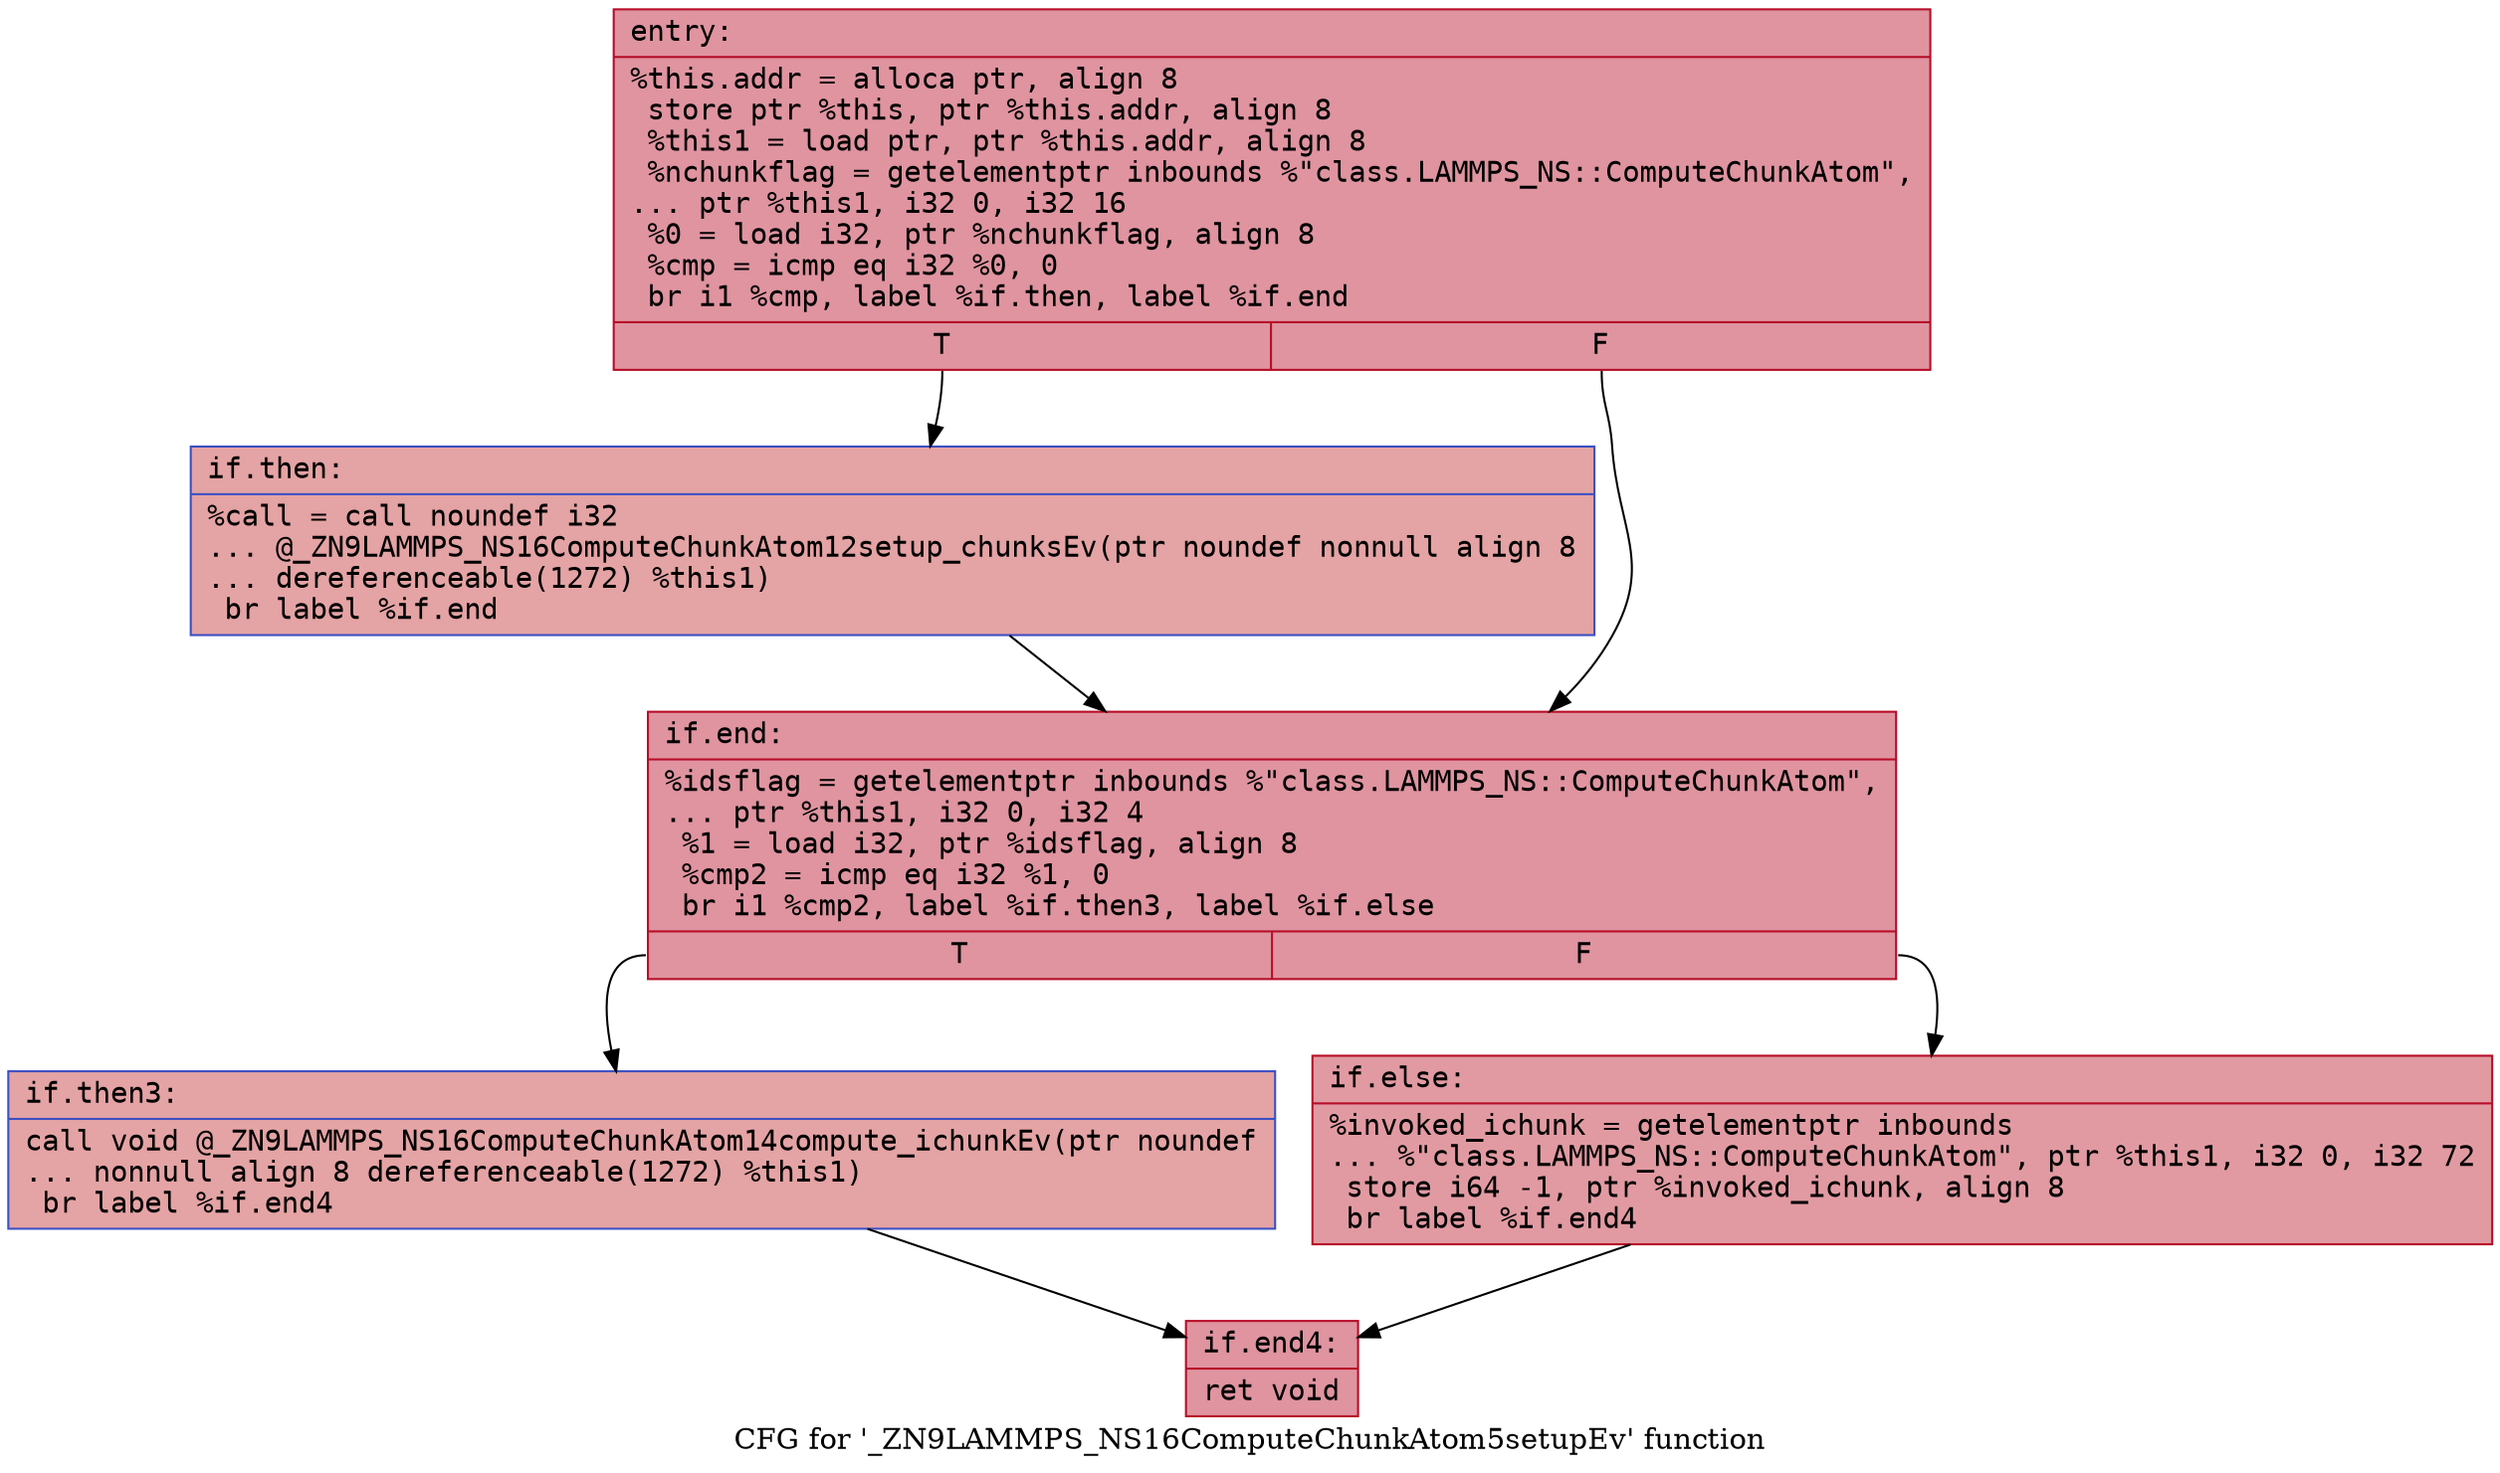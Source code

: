 digraph "CFG for '_ZN9LAMMPS_NS16ComputeChunkAtom5setupEv' function" {
	label="CFG for '_ZN9LAMMPS_NS16ComputeChunkAtom5setupEv' function";

	Node0x56369a7c54c0 [shape=record,color="#b70d28ff", style=filled, fillcolor="#b70d2870" fontname="Courier",label="{entry:\l|  %this.addr = alloca ptr, align 8\l  store ptr %this, ptr %this.addr, align 8\l  %this1 = load ptr, ptr %this.addr, align 8\l  %nchunkflag = getelementptr inbounds %\"class.LAMMPS_NS::ComputeChunkAtom\",\l... ptr %this1, i32 0, i32 16\l  %0 = load i32, ptr %nchunkflag, align 8\l  %cmp = icmp eq i32 %0, 0\l  br i1 %cmp, label %if.then, label %if.end\l|{<s0>T|<s1>F}}"];
	Node0x56369a7c54c0:s0 -> Node0x56369a7c5750[tooltip="entry -> if.then\nProbability 37.50%" ];
	Node0x56369a7c54c0:s1 -> Node0x56369a7c57c0[tooltip="entry -> if.end\nProbability 62.50%" ];
	Node0x56369a7c5750 [shape=record,color="#3d50c3ff", style=filled, fillcolor="#c32e3170" fontname="Courier",label="{if.then:\l|  %call = call noundef i32\l... @_ZN9LAMMPS_NS16ComputeChunkAtom12setup_chunksEv(ptr noundef nonnull align 8\l... dereferenceable(1272) %this1)\l  br label %if.end\l}"];
	Node0x56369a7c5750 -> Node0x56369a7c57c0[tooltip="if.then -> if.end\nProbability 100.00%" ];
	Node0x56369a7c57c0 [shape=record,color="#b70d28ff", style=filled, fillcolor="#b70d2870" fontname="Courier",label="{if.end:\l|  %idsflag = getelementptr inbounds %\"class.LAMMPS_NS::ComputeChunkAtom\",\l... ptr %this1, i32 0, i32 4\l  %1 = load i32, ptr %idsflag, align 8\l  %cmp2 = icmp eq i32 %1, 0\l  br i1 %cmp2, label %if.then3, label %if.else\l|{<s0>T|<s1>F}}"];
	Node0x56369a7c57c0:s0 -> Node0x56369a7c5d70[tooltip="if.end -> if.then3\nProbability 37.50%" ];
	Node0x56369a7c57c0:s1 -> Node0x56369a68fa80[tooltip="if.end -> if.else\nProbability 62.50%" ];
	Node0x56369a7c5d70 [shape=record,color="#3d50c3ff", style=filled, fillcolor="#c32e3170" fontname="Courier",label="{if.then3:\l|  call void @_ZN9LAMMPS_NS16ComputeChunkAtom14compute_ichunkEv(ptr noundef\l... nonnull align 8 dereferenceable(1272) %this1)\l  br label %if.end4\l}"];
	Node0x56369a7c5d70 -> Node0x56369a7c7a90[tooltip="if.then3 -> if.end4\nProbability 100.00%" ];
	Node0x56369a68fa80 [shape=record,color="#b70d28ff", style=filled, fillcolor="#bb1b2c70" fontname="Courier",label="{if.else:\l|  %invoked_ichunk = getelementptr inbounds\l... %\"class.LAMMPS_NS::ComputeChunkAtom\", ptr %this1, i32 0, i32 72\l  store i64 -1, ptr %invoked_ichunk, align 8\l  br label %if.end4\l}"];
	Node0x56369a68fa80 -> Node0x56369a7c7a90[tooltip="if.else -> if.end4\nProbability 100.00%" ];
	Node0x56369a7c7a90 [shape=record,color="#b70d28ff", style=filled, fillcolor="#b70d2870" fontname="Courier",label="{if.end4:\l|  ret void\l}"];
}
